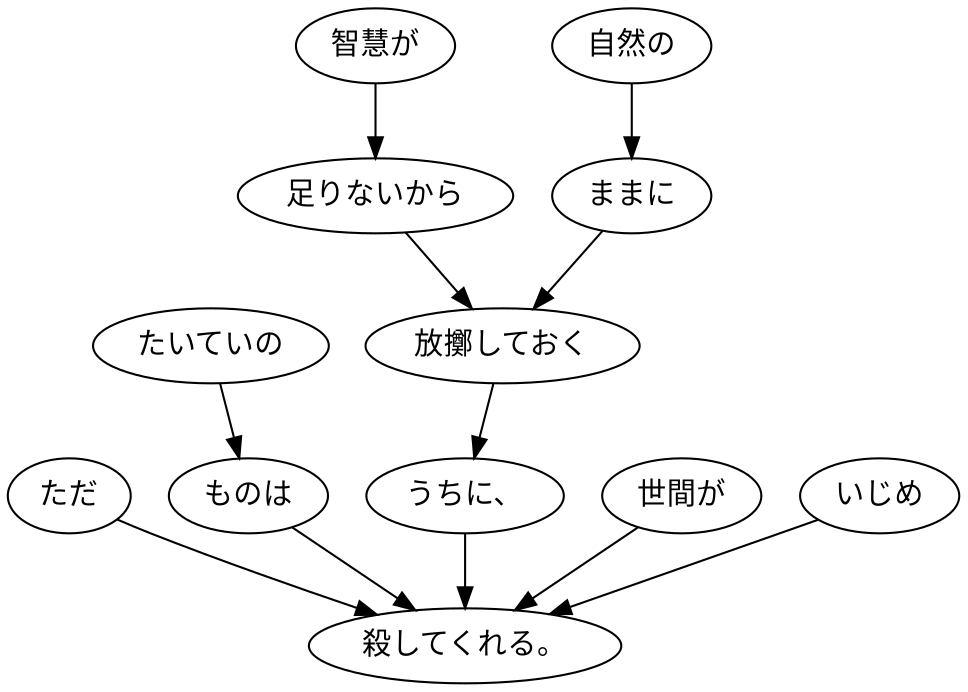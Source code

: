 digraph graph8601 {
	node0 [label="ただ"];
	node1 [label="たいていの"];
	node2 [label="ものは"];
	node3 [label="智慧が"];
	node4 [label="足りないから"];
	node5 [label="自然の"];
	node6 [label="ままに"];
	node7 [label="放擲しておく"];
	node8 [label="うちに、"];
	node9 [label="世間が"];
	node10 [label="いじめ"];
	node11 [label="殺してくれる。"];
	node0 -> node11;
	node1 -> node2;
	node2 -> node11;
	node3 -> node4;
	node4 -> node7;
	node5 -> node6;
	node6 -> node7;
	node7 -> node8;
	node8 -> node11;
	node9 -> node11;
	node10 -> node11;
}
